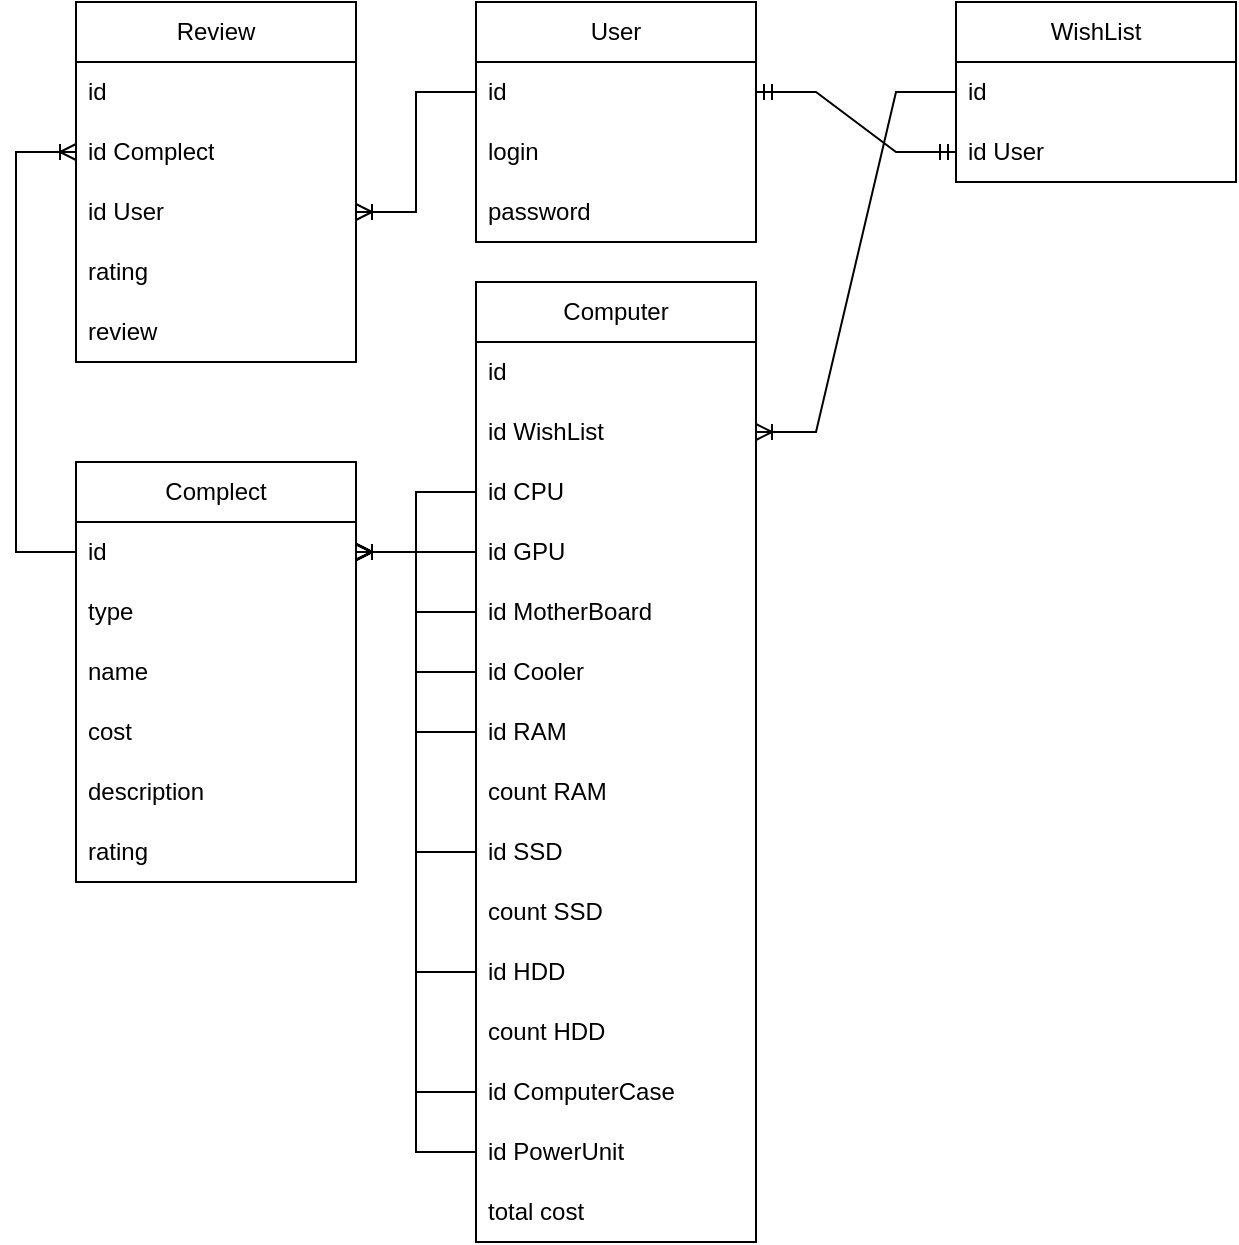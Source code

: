 <mxfile version="24.5.2" type="device">
  <diagram name="Страница — 1" id="-tp5H2FKWaa0_Aq9oZgx">
    <mxGraphModel dx="1355" dy="653" grid="1" gridSize="10" guides="1" tooltips="1" connect="1" arrows="1" fold="1" page="1" pageScale="1" pageWidth="1654" pageHeight="2336" math="0" shadow="0">
      <root>
        <mxCell id="0" />
        <mxCell id="1" parent="0" />
        <mxCell id="7kNbhL2jCv7X5t1eNg-8-2" value="Computer" style="swimlane;fontStyle=0;childLayout=stackLayout;horizontal=1;startSize=30;horizontalStack=0;resizeParent=1;resizeParentMax=0;resizeLast=0;collapsible=1;marginBottom=0;whiteSpace=wrap;html=1;" parent="1" vertex="1">
          <mxGeometry x="550" y="330" width="140" height="480" as="geometry">
            <mxRectangle x="550" y="140" width="90" height="30" as="alternateBounds" />
          </mxGeometry>
        </mxCell>
        <mxCell id="7kNbhL2jCv7X5t1eNg-8-3" value="id" style="text;strokeColor=none;fillColor=none;align=left;verticalAlign=middle;spacingLeft=4;spacingRight=4;overflow=hidden;points=[[0,0.5],[1,0.5]];portConstraint=eastwest;rotatable=0;whiteSpace=wrap;html=1;" parent="7kNbhL2jCv7X5t1eNg-8-2" vertex="1">
          <mxGeometry y="30" width="140" height="30" as="geometry" />
        </mxCell>
        <mxCell id="bo8i3diJs476-VeAIafT-1" value="id WishList" style="text;strokeColor=none;fillColor=none;align=left;verticalAlign=middle;spacingLeft=4;spacingRight=4;overflow=hidden;points=[[0,0.5],[1,0.5]];portConstraint=eastwest;rotatable=0;whiteSpace=wrap;html=1;" parent="7kNbhL2jCv7X5t1eNg-8-2" vertex="1">
          <mxGeometry y="60" width="140" height="30" as="geometry" />
        </mxCell>
        <mxCell id="7kNbhL2jCv7X5t1eNg-8-65" value="id CPU" style="text;strokeColor=none;fillColor=none;align=left;verticalAlign=middle;spacingLeft=4;spacingRight=4;overflow=hidden;points=[[0,0.5],[1,0.5]];portConstraint=eastwest;rotatable=0;whiteSpace=wrap;html=1;" parent="7kNbhL2jCv7X5t1eNg-8-2" vertex="1">
          <mxGeometry y="90" width="140" height="30" as="geometry" />
        </mxCell>
        <mxCell id="7kNbhL2jCv7X5t1eNg-8-4" value="id GPU" style="text;strokeColor=none;fillColor=none;align=left;verticalAlign=middle;spacingLeft=4;spacingRight=4;overflow=hidden;points=[[0,0.5],[1,0.5]];portConstraint=eastwest;rotatable=0;whiteSpace=wrap;html=1;" parent="7kNbhL2jCv7X5t1eNg-8-2" vertex="1">
          <mxGeometry y="120" width="140" height="30" as="geometry" />
        </mxCell>
        <mxCell id="7kNbhL2jCv7X5t1eNg-8-5" value="id MotherBoard" style="text;strokeColor=none;fillColor=none;align=left;verticalAlign=middle;spacingLeft=4;spacingRight=4;overflow=hidden;points=[[0,0.5],[1,0.5]];portConstraint=eastwest;rotatable=0;whiteSpace=wrap;html=1;" parent="7kNbhL2jCv7X5t1eNg-8-2" vertex="1">
          <mxGeometry y="150" width="140" height="30" as="geometry" />
        </mxCell>
        <mxCell id="7kNbhL2jCv7X5t1eNg-8-55" value="id Cooler" style="text;strokeColor=none;fillColor=none;align=left;verticalAlign=middle;spacingLeft=4;spacingRight=4;overflow=hidden;points=[[0,0.5],[1,0.5]];portConstraint=eastwest;rotatable=0;whiteSpace=wrap;html=1;" parent="7kNbhL2jCv7X5t1eNg-8-2" vertex="1">
          <mxGeometry y="180" width="140" height="30" as="geometry" />
        </mxCell>
        <mxCell id="7kNbhL2jCv7X5t1eNg-8-56" value="id RAM" style="text;strokeColor=none;fillColor=none;align=left;verticalAlign=middle;spacingLeft=4;spacingRight=4;overflow=hidden;points=[[0,0.5],[1,0.5]];portConstraint=eastwest;rotatable=0;whiteSpace=wrap;html=1;" parent="7kNbhL2jCv7X5t1eNg-8-2" vertex="1">
          <mxGeometry y="210" width="140" height="30" as="geometry" />
        </mxCell>
        <mxCell id="7kNbhL2jCv7X5t1eNg-8-79" value="count RAM" style="text;strokeColor=none;fillColor=none;align=left;verticalAlign=middle;spacingLeft=4;spacingRight=4;overflow=hidden;points=[[0,0.5],[1,0.5]];portConstraint=eastwest;rotatable=0;whiteSpace=wrap;html=1;" parent="7kNbhL2jCv7X5t1eNg-8-2" vertex="1">
          <mxGeometry y="240" width="140" height="30" as="geometry" />
        </mxCell>
        <mxCell id="7kNbhL2jCv7X5t1eNg-8-57" value="id SSD" style="text;strokeColor=none;fillColor=none;align=left;verticalAlign=middle;spacingLeft=4;spacingRight=4;overflow=hidden;points=[[0,0.5],[1,0.5]];portConstraint=eastwest;rotatable=0;whiteSpace=wrap;html=1;" parent="7kNbhL2jCv7X5t1eNg-8-2" vertex="1">
          <mxGeometry y="270" width="140" height="30" as="geometry" />
        </mxCell>
        <mxCell id="7kNbhL2jCv7X5t1eNg-8-80" value="count SSD" style="text;strokeColor=none;fillColor=none;align=left;verticalAlign=middle;spacingLeft=4;spacingRight=4;overflow=hidden;points=[[0,0.5],[1,0.5]];portConstraint=eastwest;rotatable=0;whiteSpace=wrap;html=1;" parent="7kNbhL2jCv7X5t1eNg-8-2" vertex="1">
          <mxGeometry y="300" width="140" height="30" as="geometry" />
        </mxCell>
        <mxCell id="7kNbhL2jCv7X5t1eNg-8-58" value="id HDD" style="text;strokeColor=none;fillColor=none;align=left;verticalAlign=middle;spacingLeft=4;spacingRight=4;overflow=hidden;points=[[0,0.5],[1,0.5]];portConstraint=eastwest;rotatable=0;whiteSpace=wrap;html=1;" parent="7kNbhL2jCv7X5t1eNg-8-2" vertex="1">
          <mxGeometry y="330" width="140" height="30" as="geometry" />
        </mxCell>
        <mxCell id="7kNbhL2jCv7X5t1eNg-8-81" value="count HDD" style="text;strokeColor=none;fillColor=none;align=left;verticalAlign=middle;spacingLeft=4;spacingRight=4;overflow=hidden;points=[[0,0.5],[1,0.5]];portConstraint=eastwest;rotatable=0;whiteSpace=wrap;html=1;" parent="7kNbhL2jCv7X5t1eNg-8-2" vertex="1">
          <mxGeometry y="360" width="140" height="30" as="geometry" />
        </mxCell>
        <mxCell id="7kNbhL2jCv7X5t1eNg-8-59" value="id ComputerCase" style="text;strokeColor=none;fillColor=none;align=left;verticalAlign=middle;spacingLeft=4;spacingRight=4;overflow=hidden;points=[[0,0.5],[1,0.5]];portConstraint=eastwest;rotatable=0;whiteSpace=wrap;html=1;" parent="7kNbhL2jCv7X5t1eNg-8-2" vertex="1">
          <mxGeometry y="390" width="140" height="30" as="geometry" />
        </mxCell>
        <mxCell id="7kNbhL2jCv7X5t1eNg-8-60" value="id PowerUnit" style="text;strokeColor=none;fillColor=none;align=left;verticalAlign=middle;spacingLeft=4;spacingRight=4;overflow=hidden;points=[[0,0.5],[1,0.5]];portConstraint=eastwest;rotatable=0;whiteSpace=wrap;html=1;" parent="7kNbhL2jCv7X5t1eNg-8-2" vertex="1">
          <mxGeometry y="420" width="140" height="30" as="geometry" />
        </mxCell>
        <mxCell id="7kNbhL2jCv7X5t1eNg-8-61" value="total cost" style="text;strokeColor=none;fillColor=none;align=left;verticalAlign=middle;spacingLeft=4;spacingRight=4;overflow=hidden;points=[[0,0.5],[1,0.5]];portConstraint=eastwest;rotatable=0;whiteSpace=wrap;html=1;" parent="7kNbhL2jCv7X5t1eNg-8-2" vertex="1">
          <mxGeometry y="450" width="140" height="30" as="geometry" />
        </mxCell>
        <mxCell id="7kNbhL2jCv7X5t1eNg-8-42" value="User" style="swimlane;fontStyle=0;childLayout=stackLayout;horizontal=1;startSize=30;horizontalStack=0;resizeParent=1;resizeParentMax=0;resizeLast=0;collapsible=1;marginBottom=0;whiteSpace=wrap;html=1;" parent="1" vertex="1">
          <mxGeometry x="550" y="190" width="140" height="120" as="geometry" />
        </mxCell>
        <mxCell id="7kNbhL2jCv7X5t1eNg-8-43" value="id" style="text;strokeColor=none;fillColor=none;align=left;verticalAlign=middle;spacingLeft=4;spacingRight=4;overflow=hidden;points=[[0,0.5],[1,0.5]];portConstraint=eastwest;rotatable=0;whiteSpace=wrap;html=1;" parent="7kNbhL2jCv7X5t1eNg-8-42" vertex="1">
          <mxGeometry y="30" width="140" height="30" as="geometry" />
        </mxCell>
        <mxCell id="7kNbhL2jCv7X5t1eNg-8-44" value="login" style="text;strokeColor=none;fillColor=none;align=left;verticalAlign=middle;spacingLeft=4;spacingRight=4;overflow=hidden;points=[[0,0.5],[1,0.5]];portConstraint=eastwest;rotatable=0;whiteSpace=wrap;html=1;" parent="7kNbhL2jCv7X5t1eNg-8-42" vertex="1">
          <mxGeometry y="60" width="140" height="30" as="geometry" />
        </mxCell>
        <mxCell id="7kNbhL2jCv7X5t1eNg-8-45" value="password" style="text;strokeColor=none;fillColor=none;align=left;verticalAlign=middle;spacingLeft=4;spacingRight=4;overflow=hidden;points=[[0,0.5],[1,0.5]];portConstraint=eastwest;rotatable=0;whiteSpace=wrap;html=1;" parent="7kNbhL2jCv7X5t1eNg-8-42" vertex="1">
          <mxGeometry y="90" width="140" height="30" as="geometry" />
        </mxCell>
        <mxCell id="7kNbhL2jCv7X5t1eNg-8-47" value="WishList" style="swimlane;fontStyle=0;childLayout=stackLayout;horizontal=1;startSize=30;horizontalStack=0;resizeParent=1;resizeParentMax=0;resizeLast=0;collapsible=1;marginBottom=0;whiteSpace=wrap;html=1;" parent="1" vertex="1">
          <mxGeometry x="790" y="190" width="140" height="90" as="geometry" />
        </mxCell>
        <mxCell id="7kNbhL2jCv7X5t1eNg-8-48" value="id" style="text;strokeColor=none;fillColor=none;align=left;verticalAlign=middle;spacingLeft=4;spacingRight=4;overflow=hidden;points=[[0,0.5],[1,0.5]];portConstraint=eastwest;rotatable=0;whiteSpace=wrap;html=1;" parent="7kNbhL2jCv7X5t1eNg-8-47" vertex="1">
          <mxGeometry y="30" width="140" height="30" as="geometry" />
        </mxCell>
        <mxCell id="7kNbhL2jCv7X5t1eNg-8-49" value="id User" style="text;strokeColor=none;fillColor=none;align=left;verticalAlign=middle;spacingLeft=4;spacingRight=4;overflow=hidden;points=[[0,0.5],[1,0.5]];portConstraint=eastwest;rotatable=0;whiteSpace=wrap;html=1;" parent="7kNbhL2jCv7X5t1eNg-8-47" vertex="1">
          <mxGeometry y="60" width="140" height="30" as="geometry" />
        </mxCell>
        <mxCell id="bo8i3diJs476-VeAIafT-2" value="" style="edgeStyle=entityRelationEdgeStyle;fontSize=12;html=1;endArrow=ERoneToMany;rounded=0;exitX=0;exitY=0.5;exitDx=0;exitDy=0;entryX=1;entryY=0.5;entryDx=0;entryDy=0;" parent="1" source="7kNbhL2jCv7X5t1eNg-8-48" target="bo8i3diJs476-VeAIafT-1" edge="1">
          <mxGeometry width="100" height="100" relative="1" as="geometry">
            <mxPoint x="1180" y="480" as="sourcePoint" />
            <mxPoint x="1100" y="280" as="targetPoint" />
          </mxGeometry>
        </mxCell>
        <mxCell id="bo8i3diJs476-VeAIafT-3" value="" style="edgeStyle=entityRelationEdgeStyle;fontSize=12;html=1;endArrow=ERmandOne;startArrow=ERmandOne;rounded=0;exitX=1;exitY=0.5;exitDx=0;exitDy=0;entryX=0;entryY=0.5;entryDx=0;entryDy=0;" parent="1" source="7kNbhL2jCv7X5t1eNg-8-43" target="7kNbhL2jCv7X5t1eNg-8-49" edge="1">
          <mxGeometry width="100" height="100" relative="1" as="geometry">
            <mxPoint x="970" y="550" as="sourcePoint" />
            <mxPoint x="1070" y="450" as="targetPoint" />
          </mxGeometry>
        </mxCell>
        <mxCell id="OdgUNY6Y1QUy_Ypcbvnq-1" value="Complect" style="swimlane;fontStyle=0;childLayout=stackLayout;horizontal=1;startSize=30;horizontalStack=0;resizeParent=1;resizeParentMax=0;resizeLast=0;collapsible=1;marginBottom=0;whiteSpace=wrap;html=1;" parent="1" vertex="1">
          <mxGeometry x="350" y="420" width="140" height="210" as="geometry" />
        </mxCell>
        <mxCell id="OdgUNY6Y1QUy_Ypcbvnq-2" value="id" style="text;strokeColor=none;fillColor=none;align=left;verticalAlign=middle;spacingLeft=4;spacingRight=4;overflow=hidden;points=[[0,0.5],[1,0.5]];portConstraint=eastwest;rotatable=0;whiteSpace=wrap;html=1;" parent="OdgUNY6Y1QUy_Ypcbvnq-1" vertex="1">
          <mxGeometry y="30" width="140" height="30" as="geometry" />
        </mxCell>
        <mxCell id="OdgUNY6Y1QUy_Ypcbvnq-3" value="type" style="text;strokeColor=none;fillColor=none;align=left;verticalAlign=middle;spacingLeft=4;spacingRight=4;overflow=hidden;points=[[0,0.5],[1,0.5]];portConstraint=eastwest;rotatable=0;whiteSpace=wrap;html=1;" parent="OdgUNY6Y1QUy_Ypcbvnq-1" vertex="1">
          <mxGeometry y="60" width="140" height="30" as="geometry" />
        </mxCell>
        <mxCell id="OdgUNY6Y1QUy_Ypcbvnq-4" value="name" style="text;strokeColor=none;fillColor=none;align=left;verticalAlign=middle;spacingLeft=4;spacingRight=4;overflow=hidden;points=[[0,0.5],[1,0.5]];portConstraint=eastwest;rotatable=0;whiteSpace=wrap;html=1;" parent="OdgUNY6Y1QUy_Ypcbvnq-1" vertex="1">
          <mxGeometry y="90" width="140" height="30" as="geometry" />
        </mxCell>
        <mxCell id="OdgUNY6Y1QUy_Ypcbvnq-5" value="cost" style="text;strokeColor=none;fillColor=none;align=left;verticalAlign=middle;spacingLeft=4;spacingRight=4;overflow=hidden;points=[[0,0.5],[1,0.5]];portConstraint=eastwest;rotatable=0;whiteSpace=wrap;html=1;" parent="OdgUNY6Y1QUy_Ypcbvnq-1" vertex="1">
          <mxGeometry y="120" width="140" height="30" as="geometry" />
        </mxCell>
        <mxCell id="OdgUNY6Y1QUy_Ypcbvnq-6" value="description" style="text;strokeColor=none;fillColor=none;align=left;verticalAlign=middle;spacingLeft=4;spacingRight=4;overflow=hidden;points=[[0,0.5],[1,0.5]];portConstraint=eastwest;rotatable=0;whiteSpace=wrap;html=1;" parent="OdgUNY6Y1QUy_Ypcbvnq-1" vertex="1">
          <mxGeometry y="150" width="140" height="30" as="geometry" />
        </mxCell>
        <mxCell id="qVU5HoErgaokngHIp_ZT-13" value="rating" style="text;strokeColor=none;fillColor=none;align=left;verticalAlign=middle;spacingLeft=4;spacingRight=4;overflow=hidden;points=[[0,0.5],[1,0.5]];portConstraint=eastwest;rotatable=0;whiteSpace=wrap;html=1;" vertex="1" parent="OdgUNY6Y1QUy_Ypcbvnq-1">
          <mxGeometry y="180" width="140" height="30" as="geometry" />
        </mxCell>
        <mxCell id="OdgUNY6Y1QUy_Ypcbvnq-7" value="" style="edgeStyle=entityRelationEdgeStyle;fontSize=12;html=1;endArrow=ERoneToMany;rounded=0;exitX=0;exitY=0.5;exitDx=0;exitDy=0;entryX=1;entryY=0.5;entryDx=0;entryDy=0;" parent="1" source="7kNbhL2jCv7X5t1eNg-8-65" target="OdgUNY6Y1QUy_Ypcbvnq-2" edge="1">
          <mxGeometry width="100" height="100" relative="1" as="geometry">
            <mxPoint x="800" y="245" as="sourcePoint" />
            <mxPoint x="700" y="415" as="targetPoint" />
          </mxGeometry>
        </mxCell>
        <mxCell id="OdgUNY6Y1QUy_Ypcbvnq-8" value="" style="edgeStyle=entityRelationEdgeStyle;fontSize=12;html=1;endArrow=ERoneToMany;rounded=0;exitX=0;exitY=0.5;exitDx=0;exitDy=0;entryX=1;entryY=0.5;entryDx=0;entryDy=0;" parent="1" source="7kNbhL2jCv7X5t1eNg-8-4" target="OdgUNY6Y1QUy_Ypcbvnq-2" edge="1">
          <mxGeometry width="100" height="100" relative="1" as="geometry">
            <mxPoint x="460" y="650" as="sourcePoint" />
            <mxPoint x="400" y="590" as="targetPoint" />
          </mxGeometry>
        </mxCell>
        <mxCell id="OdgUNY6Y1QUy_Ypcbvnq-9" value="" style="edgeStyle=entityRelationEdgeStyle;fontSize=12;html=1;endArrow=ERoneToMany;rounded=0;exitX=0;exitY=0.5;exitDx=0;exitDy=0;entryX=1;entryY=0.5;entryDx=0;entryDy=0;" parent="1" source="7kNbhL2jCv7X5t1eNg-8-5" target="OdgUNY6Y1QUy_Ypcbvnq-2" edge="1">
          <mxGeometry width="100" height="100" relative="1" as="geometry">
            <mxPoint x="570" y="455" as="sourcePoint" />
            <mxPoint x="510" y="395" as="targetPoint" />
          </mxGeometry>
        </mxCell>
        <mxCell id="OdgUNY6Y1QUy_Ypcbvnq-10" value="" style="edgeStyle=entityRelationEdgeStyle;fontSize=12;html=1;endArrow=ERoneToMany;rounded=0;exitX=0;exitY=0.5;exitDx=0;exitDy=0;entryX=1;entryY=0.5;entryDx=0;entryDy=0;" parent="1" source="7kNbhL2jCv7X5t1eNg-8-55" target="OdgUNY6Y1QUy_Ypcbvnq-2" edge="1">
          <mxGeometry width="100" height="100" relative="1" as="geometry">
            <mxPoint x="580" y="465" as="sourcePoint" />
            <mxPoint x="520" y="405" as="targetPoint" />
          </mxGeometry>
        </mxCell>
        <mxCell id="OdgUNY6Y1QUy_Ypcbvnq-11" value="" style="edgeStyle=entityRelationEdgeStyle;fontSize=12;html=1;endArrow=ERoneToMany;rounded=0;exitX=0;exitY=0.5;exitDx=0;exitDy=0;entryX=1;entryY=0.5;entryDx=0;entryDy=0;" parent="1" source="7kNbhL2jCv7X5t1eNg-8-56" target="OdgUNY6Y1QUy_Ypcbvnq-2" edge="1">
          <mxGeometry width="100" height="100" relative="1" as="geometry">
            <mxPoint x="590" y="475" as="sourcePoint" />
            <mxPoint x="530" y="415" as="targetPoint" />
          </mxGeometry>
        </mxCell>
        <mxCell id="OdgUNY6Y1QUy_Ypcbvnq-12" value="" style="edgeStyle=entityRelationEdgeStyle;fontSize=12;html=1;endArrow=ERoneToMany;rounded=0;exitX=0;exitY=0.5;exitDx=0;exitDy=0;entryX=1;entryY=0.5;entryDx=0;entryDy=0;" parent="1" source="7kNbhL2jCv7X5t1eNg-8-57" target="OdgUNY6Y1QUy_Ypcbvnq-2" edge="1">
          <mxGeometry width="100" height="100" relative="1" as="geometry">
            <mxPoint x="600" y="485" as="sourcePoint" />
            <mxPoint x="540" y="425" as="targetPoint" />
          </mxGeometry>
        </mxCell>
        <mxCell id="OdgUNY6Y1QUy_Ypcbvnq-13" value="" style="edgeStyle=entityRelationEdgeStyle;fontSize=12;html=1;endArrow=ERoneToMany;rounded=0;exitX=0;exitY=0.5;exitDx=0;exitDy=0;entryX=1;entryY=0.5;entryDx=0;entryDy=0;" parent="1" source="7kNbhL2jCv7X5t1eNg-8-58" target="OdgUNY6Y1QUy_Ypcbvnq-2" edge="1">
          <mxGeometry width="100" height="100" relative="1" as="geometry">
            <mxPoint x="610" y="495" as="sourcePoint" />
            <mxPoint x="550" y="435" as="targetPoint" />
          </mxGeometry>
        </mxCell>
        <mxCell id="OdgUNY6Y1QUy_Ypcbvnq-14" value="" style="edgeStyle=entityRelationEdgeStyle;fontSize=12;html=1;endArrow=ERoneToMany;rounded=0;exitX=0;exitY=0.5;exitDx=0;exitDy=0;entryX=1;entryY=0.5;entryDx=0;entryDy=0;" parent="1" source="7kNbhL2jCv7X5t1eNg-8-59" target="OdgUNY6Y1QUy_Ypcbvnq-2" edge="1">
          <mxGeometry width="100" height="100" relative="1" as="geometry">
            <mxPoint x="620" y="505" as="sourcePoint" />
            <mxPoint x="560" y="445" as="targetPoint" />
          </mxGeometry>
        </mxCell>
        <mxCell id="OdgUNY6Y1QUy_Ypcbvnq-15" value="" style="edgeStyle=entityRelationEdgeStyle;fontSize=12;html=1;endArrow=ERoneToMany;rounded=0;exitX=0;exitY=0.5;exitDx=0;exitDy=0;entryX=1;entryY=0.5;entryDx=0;entryDy=0;" parent="1" source="7kNbhL2jCv7X5t1eNg-8-60" target="OdgUNY6Y1QUy_Ypcbvnq-2" edge="1">
          <mxGeometry width="100" height="100" relative="1" as="geometry">
            <mxPoint x="630" y="515" as="sourcePoint" />
            <mxPoint x="570" y="455" as="targetPoint" />
          </mxGeometry>
        </mxCell>
        <mxCell id="qVU5HoErgaokngHIp_ZT-1" value="Review" style="swimlane;fontStyle=0;childLayout=stackLayout;horizontal=1;startSize=30;horizontalStack=0;resizeParent=1;resizeParentMax=0;resizeLast=0;collapsible=1;marginBottom=0;whiteSpace=wrap;html=1;" vertex="1" parent="1">
          <mxGeometry x="350" y="190" width="140" height="180" as="geometry" />
        </mxCell>
        <mxCell id="qVU5HoErgaokngHIp_ZT-2" value="id" style="text;strokeColor=none;fillColor=none;align=left;verticalAlign=middle;spacingLeft=4;spacingRight=4;overflow=hidden;points=[[0,0.5],[1,0.5]];portConstraint=eastwest;rotatable=0;whiteSpace=wrap;html=1;" vertex="1" parent="qVU5HoErgaokngHIp_ZT-1">
          <mxGeometry y="30" width="140" height="30" as="geometry" />
        </mxCell>
        <mxCell id="qVU5HoErgaokngHIp_ZT-3" value="id Complect" style="text;strokeColor=none;fillColor=none;align=left;verticalAlign=middle;spacingLeft=4;spacingRight=4;overflow=hidden;points=[[0,0.5],[1,0.5]];portConstraint=eastwest;rotatable=0;whiteSpace=wrap;html=1;" vertex="1" parent="qVU5HoErgaokngHIp_ZT-1">
          <mxGeometry y="60" width="140" height="30" as="geometry" />
        </mxCell>
        <mxCell id="qVU5HoErgaokngHIp_ZT-5" value="id User" style="text;strokeColor=none;fillColor=none;align=left;verticalAlign=middle;spacingLeft=4;spacingRight=4;overflow=hidden;points=[[0,0.5],[1,0.5]];portConstraint=eastwest;rotatable=0;whiteSpace=wrap;html=1;" vertex="1" parent="qVU5HoErgaokngHIp_ZT-1">
          <mxGeometry y="90" width="140" height="30" as="geometry" />
        </mxCell>
        <mxCell id="qVU5HoErgaokngHIp_ZT-6" value="rating" style="text;strokeColor=none;fillColor=none;align=left;verticalAlign=middle;spacingLeft=4;spacingRight=4;overflow=hidden;points=[[0,0.5],[1,0.5]];portConstraint=eastwest;rotatable=0;whiteSpace=wrap;html=1;" vertex="1" parent="qVU5HoErgaokngHIp_ZT-1">
          <mxGeometry y="120" width="140" height="30" as="geometry" />
        </mxCell>
        <mxCell id="qVU5HoErgaokngHIp_ZT-8" value="review" style="text;strokeColor=none;fillColor=none;align=left;verticalAlign=middle;spacingLeft=4;spacingRight=4;overflow=hidden;points=[[0,0.5],[1,0.5]];portConstraint=eastwest;rotatable=0;whiteSpace=wrap;html=1;" vertex="1" parent="qVU5HoErgaokngHIp_ZT-1">
          <mxGeometry y="150" width="140" height="30" as="geometry" />
        </mxCell>
        <mxCell id="qVU5HoErgaokngHIp_ZT-9" value="" style="edgeStyle=entityRelationEdgeStyle;fontSize=12;html=1;endArrow=ERoneToMany;rounded=0;exitX=0;exitY=0.5;exitDx=0;exitDy=0;entryX=1;entryY=0.5;entryDx=0;entryDy=0;" edge="1" parent="1" source="7kNbhL2jCv7X5t1eNg-8-43" target="qVU5HoErgaokngHIp_ZT-5">
          <mxGeometry width="100" height="100" relative="1" as="geometry">
            <mxPoint x="800" y="245" as="sourcePoint" />
            <mxPoint x="700" y="415" as="targetPoint" />
          </mxGeometry>
        </mxCell>
        <mxCell id="qVU5HoErgaokngHIp_ZT-11" value="" style="edgeStyle=elbowEdgeStyle;fontSize=12;html=1;endArrow=ERoneToMany;rounded=0;entryX=0;entryY=0.5;entryDx=0;entryDy=0;exitX=0;exitY=0.5;exitDx=0;exitDy=0;" edge="1" parent="1" source="OdgUNY6Y1QUy_Ypcbvnq-2" target="qVU5HoErgaokngHIp_ZT-3">
          <mxGeometry width="100" height="100" relative="1" as="geometry">
            <mxPoint x="140" y="340" as="sourcePoint" />
            <mxPoint x="300" y="480" as="targetPoint" />
            <Array as="points">
              <mxPoint x="320" y="350" />
            </Array>
          </mxGeometry>
        </mxCell>
      </root>
    </mxGraphModel>
  </diagram>
</mxfile>
